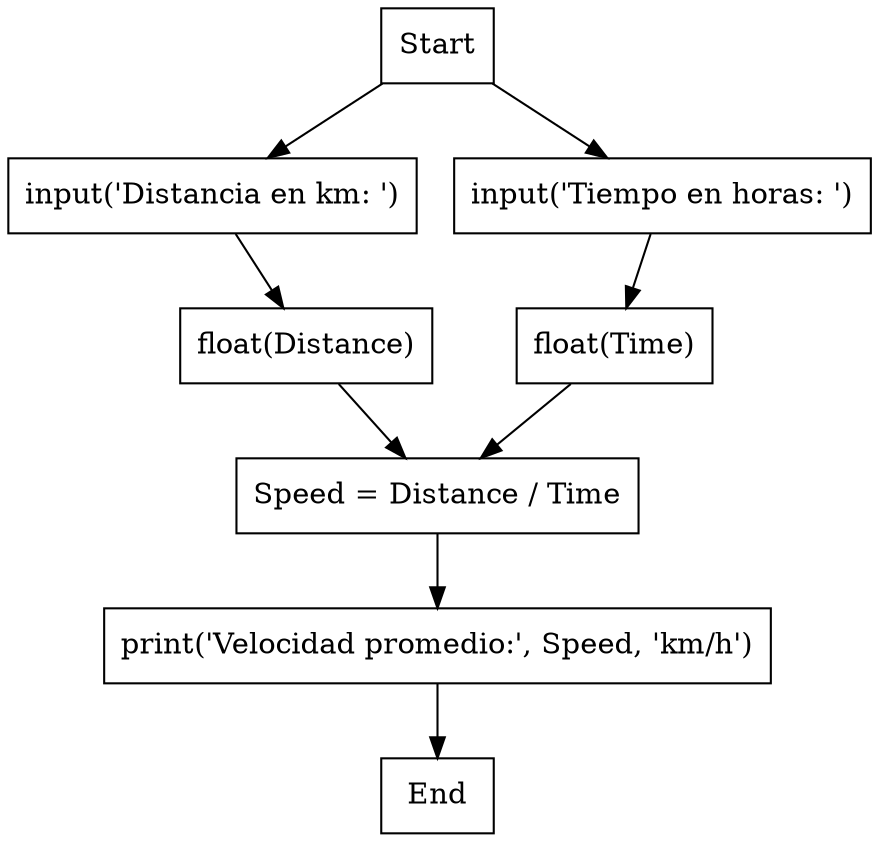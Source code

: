 digraph G {
    node [shape=box];
    Start [label="Start"];
    InputDistance [label="input('Distancia en km: ')"];
    InputTime [label="input('Tiempo en horas: ')"];
    ConvertDistance [label="float(Distance)"];
    ConvertTime [label="float(Time)"];
    CalculateSpeed [label="Speed = Distance / Time"];
    PrintSpeed [label="print('Velocidad promedio:', Speed, 'km/h')"];
    End [label="End"];

    Start -> InputDistance;
    Start -> InputTime;
    InputDistance -> ConvertDistance;
    InputTime -> ConvertTime;
    ConvertDistance -> CalculateSpeed;
    ConvertTime -> CalculateSpeed;
    CalculateSpeed -> PrintSpeed;
    PrintSpeed -> End;
}